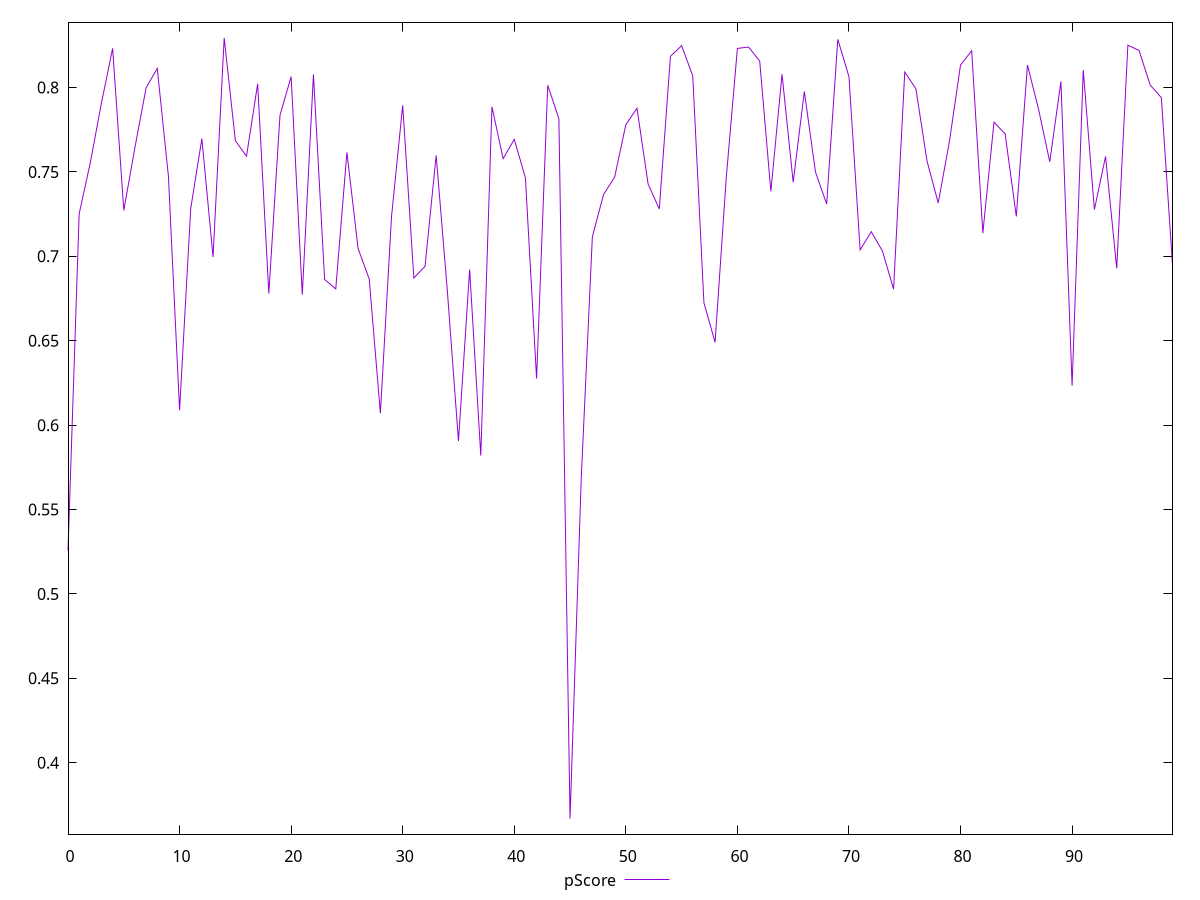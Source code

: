 reset

$pScore <<EOF
0 0.5257957243936726
1 0.7251685865388711
2 0.7555526579274144
3 0.7909361078957456
4 0.8232835537792869
5 0.7272814688025011
6 0.7645057399339525
7 0.7998315936569961
8 0.8114045918168227
9 0.7475689444507694
10 0.6088851337782775
11 0.7283273574782514
12 0.7697821464664091
13 0.6996455310522012
14 0.8294432912767565
15 0.7685790582776052
16 0.7593094243454184
17 0.8022574768239437
18 0.6779536848714665
19 0.7835608401631852
20 0.8064650639578956
21 0.6773517471241113
22 0.8078077039274026
23 0.6863224222930899
24 0.6807023011270049
25 0.7616102064162436
26 0.7046761474377676
27 0.686550824250391
28 0.6069796548632347
29 0.7236947690975745
30 0.7895382066339846
31 0.6872156496508166
32 0.694047002676256
33 0.7598564138200494
34 0.6797407667180622
35 0.5905973282425436
36 0.6921932328012017
37 0.5819529742041124
38 0.7886534465834344
39 0.7579081546003793
40 0.7693645389245586
41 0.7465147306332964
42 0.6276367707742918
43 0.8013584729207237
44 0.7815993172494275
45 0.36691218104325063
46 0.5679587533101051
47 0.7115764756101733
48 0.7366090752641228
49 0.7470256153038706
50 0.7780413928761962
51 0.7877637579934091
52 0.7427834591900857
53 0.728080112351151
54 0.8185425338095089
55 0.8248493009545721
56 0.8068924731958991
57 0.6724780348957717
58 0.6490842929142417
59 0.7463763114558196
60 0.8232123930577107
61 0.8240191167992977
62 0.815732100796041
63 0.7384937136983878
64 0.8078889051983851
65 0.7439418089039431
66 0.7977185233019294
67 0.749899464699678
68 0.7310667593938684
69 0.8285966815253842
70 0.8064821220998439
71 0.7038457166606014
72 0.7146173510313294
73 0.7031578510413599
74 0.6805795086222662
75 0.8092090464692792
76 0.7993030238149685
77 0.756378491366031
78 0.7316518506260197
79 0.7678278439002966
80 0.8133639456206191
81 0.8218311595116919
82 0.7137294402800962
83 0.7795007997005878
84 0.7725398277548066
85 0.7236664238798166
86 0.813358586458508
87 0.7870109189925472
88 0.7560213380794425
89 0.8036435216151291
90 0.6234231366610532
91 0.8103921320888562
92 0.7277154368395965
93 0.7592260738796159
94 0.6929501598242003
95 0.8251267507617713
96 0.8220138361289421
97 0.8015319002568924
98 0.7940312601473337
99 0.6950356686477779
EOF

set key outside below
set xrange [0:99]
set yrange [0.35766155883858053:0.8386939134814266]
set trange [0.35766155883858053:0.8386939134814266]
set terminal svg size 640, 500 enhanced background rgb 'white'
set output "report_00015_2021-02-09T16-11-33.973Z/first-cpu-idle/samples/pages+cached+noadtech+nomedia+nocss/pScore/values.svg"

plot $pScore title "pScore" with line

reset
